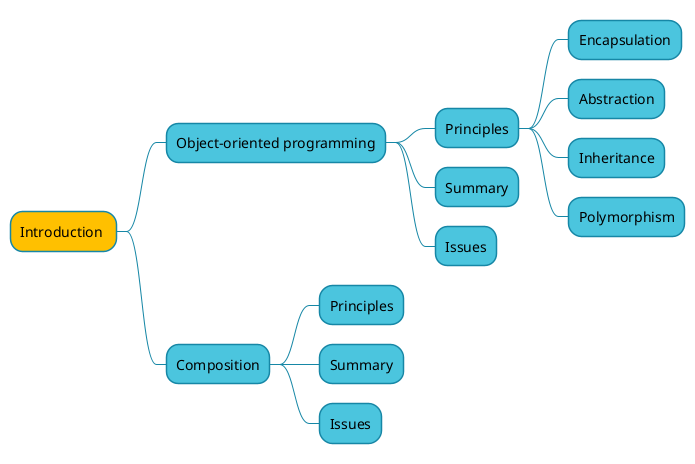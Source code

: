 @startmindmap

skinparam BackGroundColor #00000000

<style>
mindmapDiagram {
    node {
        BackgroundColor #4bc5de
        LineColor #1687a6
    }
    .current {
      BackGroundColor #ffc000
    }
    arrow {
      LineColor #1687a6
    }
}
</style>
* Introduction <<current>>
** Object-oriented programming
*** Principles
**** Encapsulation
**** Abstraction
**** Inheritance
**** Polymorphism
*** Summary
*** Issues
** Composition
*** Principles
*** Summary
*** Issues
@endmindmap
